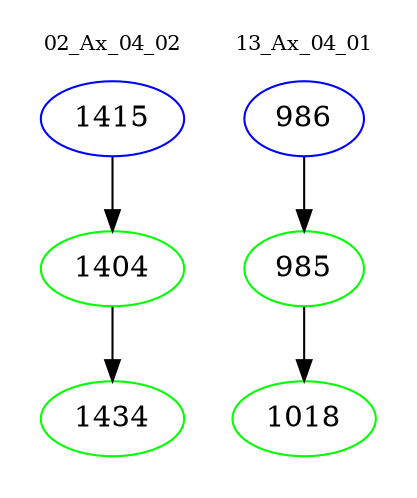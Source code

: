 digraph{
subgraph cluster_0 {
color = white
label = "02_Ax_04_02";
fontsize=10;
T0_1415 [label="1415", color="blue"]
T0_1415 -> T0_1404 [color="black"]
T0_1404 [label="1404", color="green"]
T0_1404 -> T0_1434 [color="black"]
T0_1434 [label="1434", color="green"]
}
subgraph cluster_1 {
color = white
label = "13_Ax_04_01";
fontsize=10;
T1_986 [label="986", color="blue"]
T1_986 -> T1_985 [color="black"]
T1_985 [label="985", color="green"]
T1_985 -> T1_1018 [color="black"]
T1_1018 [label="1018", color="green"]
}
}

